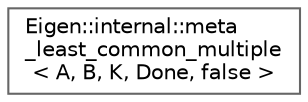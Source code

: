 digraph "Graphical Class Hierarchy"
{
 // LATEX_PDF_SIZE
  bgcolor="transparent";
  edge [fontname=Helvetica,fontsize=10,labelfontname=Helvetica,labelfontsize=10];
  node [fontname=Helvetica,fontsize=10,shape=box,height=0.2,width=0.4];
  rankdir="LR";
  Node0 [id="Node000000",label="Eigen::internal::meta\l_least_common_multiple\l\< A, B, K, Done, false \>",height=0.2,width=0.4,color="grey40", fillcolor="white", style="filled",URL="$structEigen_1_1internal_1_1meta__least__common__multiple_3_01A_00_01B_00_01K_00_01Done_00_01false_01_4.html",tooltip=" "];
}
